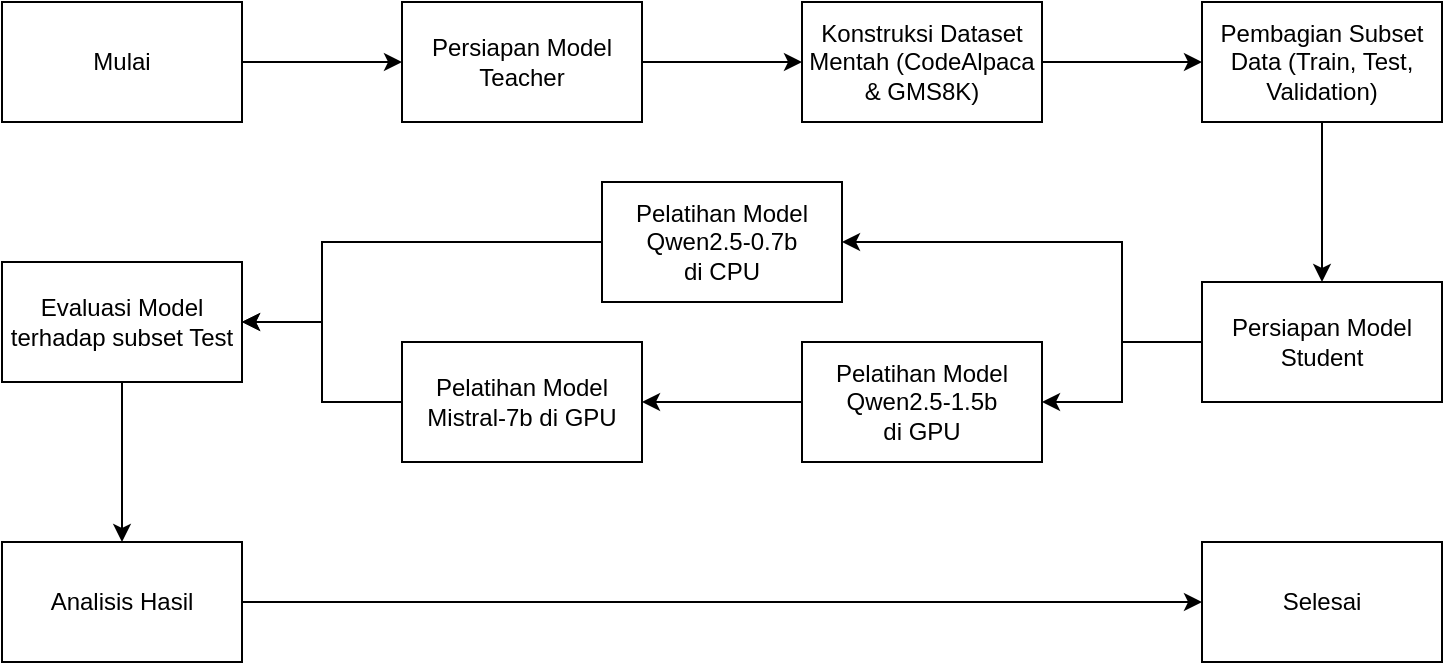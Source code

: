 <mxfile version="27.1.6">
  <diagram name="Page-1" id="hZdx4WAk9RIkdtDrLOI7">
    <mxGraphModel dx="1414" dy="749" grid="1" gridSize="10" guides="1" tooltips="1" connect="1" arrows="1" fold="1" page="1" pageScale="1" pageWidth="850" pageHeight="1100" math="0" shadow="0">
      <root>
        <mxCell id="0" />
        <mxCell id="1" parent="0" />
        <mxCell id="cVk_4BceJhJT_HfghTbr-4" value="" style="edgeStyle=orthogonalEdgeStyle;rounded=0;orthogonalLoop=1;jettySize=auto;html=1;" parent="1" source="cVk_4BceJhJT_HfghTbr-2" target="cVk_4BceJhJT_HfghTbr-3" edge="1">
          <mxGeometry relative="1" as="geometry" />
        </mxCell>
        <mxCell id="cVk_4BceJhJT_HfghTbr-2" value="Mulai" style="rounded=0;whiteSpace=wrap;html=1;" parent="1" vertex="1">
          <mxGeometry x="40" y="310" width="120" height="60" as="geometry" />
        </mxCell>
        <mxCell id="cVk_4BceJhJT_HfghTbr-6" value="" style="edgeStyle=orthogonalEdgeStyle;rounded=0;orthogonalLoop=1;jettySize=auto;html=1;" parent="1" source="cVk_4BceJhJT_HfghTbr-3" target="cVk_4BceJhJT_HfghTbr-5" edge="1">
          <mxGeometry relative="1" as="geometry" />
        </mxCell>
        <mxCell id="cVk_4BceJhJT_HfghTbr-3" value="Persiapan Model Teacher" style="whiteSpace=wrap;html=1;rounded=0;" parent="1" vertex="1">
          <mxGeometry x="240" y="310" width="120" height="60" as="geometry" />
        </mxCell>
        <mxCell id="cVk_4BceJhJT_HfghTbr-8" value="" style="edgeStyle=orthogonalEdgeStyle;rounded=0;orthogonalLoop=1;jettySize=auto;html=1;" parent="1" source="cVk_4BceJhJT_HfghTbr-5" target="cVk_4BceJhJT_HfghTbr-7" edge="1">
          <mxGeometry relative="1" as="geometry" />
        </mxCell>
        <mxCell id="cVk_4BceJhJT_HfghTbr-5" value="Konstruksi Dataset Mentah (CodeAlpaca &amp;amp; GMS8K)" style="whiteSpace=wrap;html=1;rounded=0;" parent="1" vertex="1">
          <mxGeometry x="440" y="310" width="120" height="60" as="geometry" />
        </mxCell>
        <mxCell id="cVk_4BceJhJT_HfghTbr-30" value="" style="edgeStyle=orthogonalEdgeStyle;rounded=0;orthogonalLoop=1;jettySize=auto;html=1;" parent="1" source="cVk_4BceJhJT_HfghTbr-7" target="cVk_4BceJhJT_HfghTbr-29" edge="1">
          <mxGeometry relative="1" as="geometry" />
        </mxCell>
        <mxCell id="cVk_4BceJhJT_HfghTbr-7" value="Pembagian Subset Data (Train, Test, Validation)" style="whiteSpace=wrap;html=1;rounded=0;" parent="1" vertex="1">
          <mxGeometry x="640" y="310" width="120" height="60" as="geometry" />
        </mxCell>
        <mxCell id="cVk_4BceJhJT_HfghTbr-21" style="edgeStyle=orthogonalEdgeStyle;rounded=0;orthogonalLoop=1;jettySize=auto;html=1;" parent="1" source="cVk_4BceJhJT_HfghTbr-11" target="cVk_4BceJhJT_HfghTbr-20" edge="1">
          <mxGeometry relative="1" as="geometry">
            <Array as="points">
              <mxPoint x="200" y="430" />
              <mxPoint x="200" y="470" />
            </Array>
          </mxGeometry>
        </mxCell>
        <mxCell id="cVk_4BceJhJT_HfghTbr-11" value="Pelatihan Model Qwen2.5-0.7b&lt;br&gt;di CPU" style="rounded=0;whiteSpace=wrap;html=1;" parent="1" vertex="1">
          <mxGeometry x="340" y="400" width="120" height="60" as="geometry" />
        </mxCell>
        <mxCell id="cVk_4BceJhJT_HfghTbr-15" style="edgeStyle=orthogonalEdgeStyle;rounded=0;orthogonalLoop=1;jettySize=auto;html=1;entryX=1;entryY=0.5;entryDx=0;entryDy=0;" parent="1" source="cVk_4BceJhJT_HfghTbr-12" target="cVk_4BceJhJT_HfghTbr-13" edge="1">
          <mxGeometry relative="1" as="geometry" />
        </mxCell>
        <mxCell id="cVk_4BceJhJT_HfghTbr-12" value="Pelatihan Model Qwen2.5-1.5b&lt;br&gt;di GPU" style="rounded=0;whiteSpace=wrap;html=1;" parent="1" vertex="1">
          <mxGeometry x="440" y="480" width="120" height="60" as="geometry" />
        </mxCell>
        <mxCell id="cVk_4BceJhJT_HfghTbr-22" style="edgeStyle=orthogonalEdgeStyle;rounded=0;orthogonalLoop=1;jettySize=auto;html=1;" parent="1" source="cVk_4BceJhJT_HfghTbr-13" target="cVk_4BceJhJT_HfghTbr-20" edge="1">
          <mxGeometry relative="1" as="geometry" />
        </mxCell>
        <mxCell id="cVk_4BceJhJT_HfghTbr-13" value="Pelatihan Model Mistral-7b di GPU" style="rounded=0;whiteSpace=wrap;html=1;" parent="1" vertex="1">
          <mxGeometry x="240" y="480" width="120" height="60" as="geometry" />
        </mxCell>
        <mxCell id="cVk_4BceJhJT_HfghTbr-26" value="" style="edgeStyle=orthogonalEdgeStyle;rounded=0;orthogonalLoop=1;jettySize=auto;html=1;" parent="1" source="cVk_4BceJhJT_HfghTbr-20" target="cVk_4BceJhJT_HfghTbr-25" edge="1">
          <mxGeometry relative="1" as="geometry" />
        </mxCell>
        <mxCell id="cVk_4BceJhJT_HfghTbr-20" value="Evaluasi Model terhadap subset Test" style="rounded=0;whiteSpace=wrap;html=1;" parent="1" vertex="1">
          <mxGeometry x="40" y="440" width="120" height="60" as="geometry" />
        </mxCell>
        <mxCell id="cVk_4BceJhJT_HfghTbr-28" value="" style="edgeStyle=orthogonalEdgeStyle;rounded=0;orthogonalLoop=1;jettySize=auto;html=1;" parent="1" source="cVk_4BceJhJT_HfghTbr-25" target="cVk_4BceJhJT_HfghTbr-27" edge="1">
          <mxGeometry relative="1" as="geometry" />
        </mxCell>
        <mxCell id="cVk_4BceJhJT_HfghTbr-25" value="Analisis Hasil" style="whiteSpace=wrap;html=1;rounded=0;" parent="1" vertex="1">
          <mxGeometry x="40" y="580" width="120" height="60" as="geometry" />
        </mxCell>
        <mxCell id="cVk_4BceJhJT_HfghTbr-27" value="Selesai" style="whiteSpace=wrap;html=1;rounded=0;" parent="1" vertex="1">
          <mxGeometry x="640" y="580" width="120" height="60" as="geometry" />
        </mxCell>
        <mxCell id="cVk_4BceJhJT_HfghTbr-33" style="edgeStyle=orthogonalEdgeStyle;rounded=0;orthogonalLoop=1;jettySize=auto;html=1;entryX=1;entryY=0.5;entryDx=0;entryDy=0;" parent="1" source="cVk_4BceJhJT_HfghTbr-29" target="cVk_4BceJhJT_HfghTbr-12" edge="1">
          <mxGeometry relative="1" as="geometry" />
        </mxCell>
        <mxCell id="cVk_4BceJhJT_HfghTbr-34" style="edgeStyle=orthogonalEdgeStyle;rounded=0;orthogonalLoop=1;jettySize=auto;html=1;" parent="1" source="cVk_4BceJhJT_HfghTbr-29" target="cVk_4BceJhJT_HfghTbr-11" edge="1">
          <mxGeometry relative="1" as="geometry">
            <Array as="points">
              <mxPoint x="600" y="480" />
              <mxPoint x="600" y="430" />
            </Array>
          </mxGeometry>
        </mxCell>
        <mxCell id="cVk_4BceJhJT_HfghTbr-29" value="Persiapan Model Student" style="whiteSpace=wrap;html=1;rounded=0;" parent="1" vertex="1">
          <mxGeometry x="640" y="450" width="120" height="60" as="geometry" />
        </mxCell>
      </root>
    </mxGraphModel>
  </diagram>
</mxfile>
